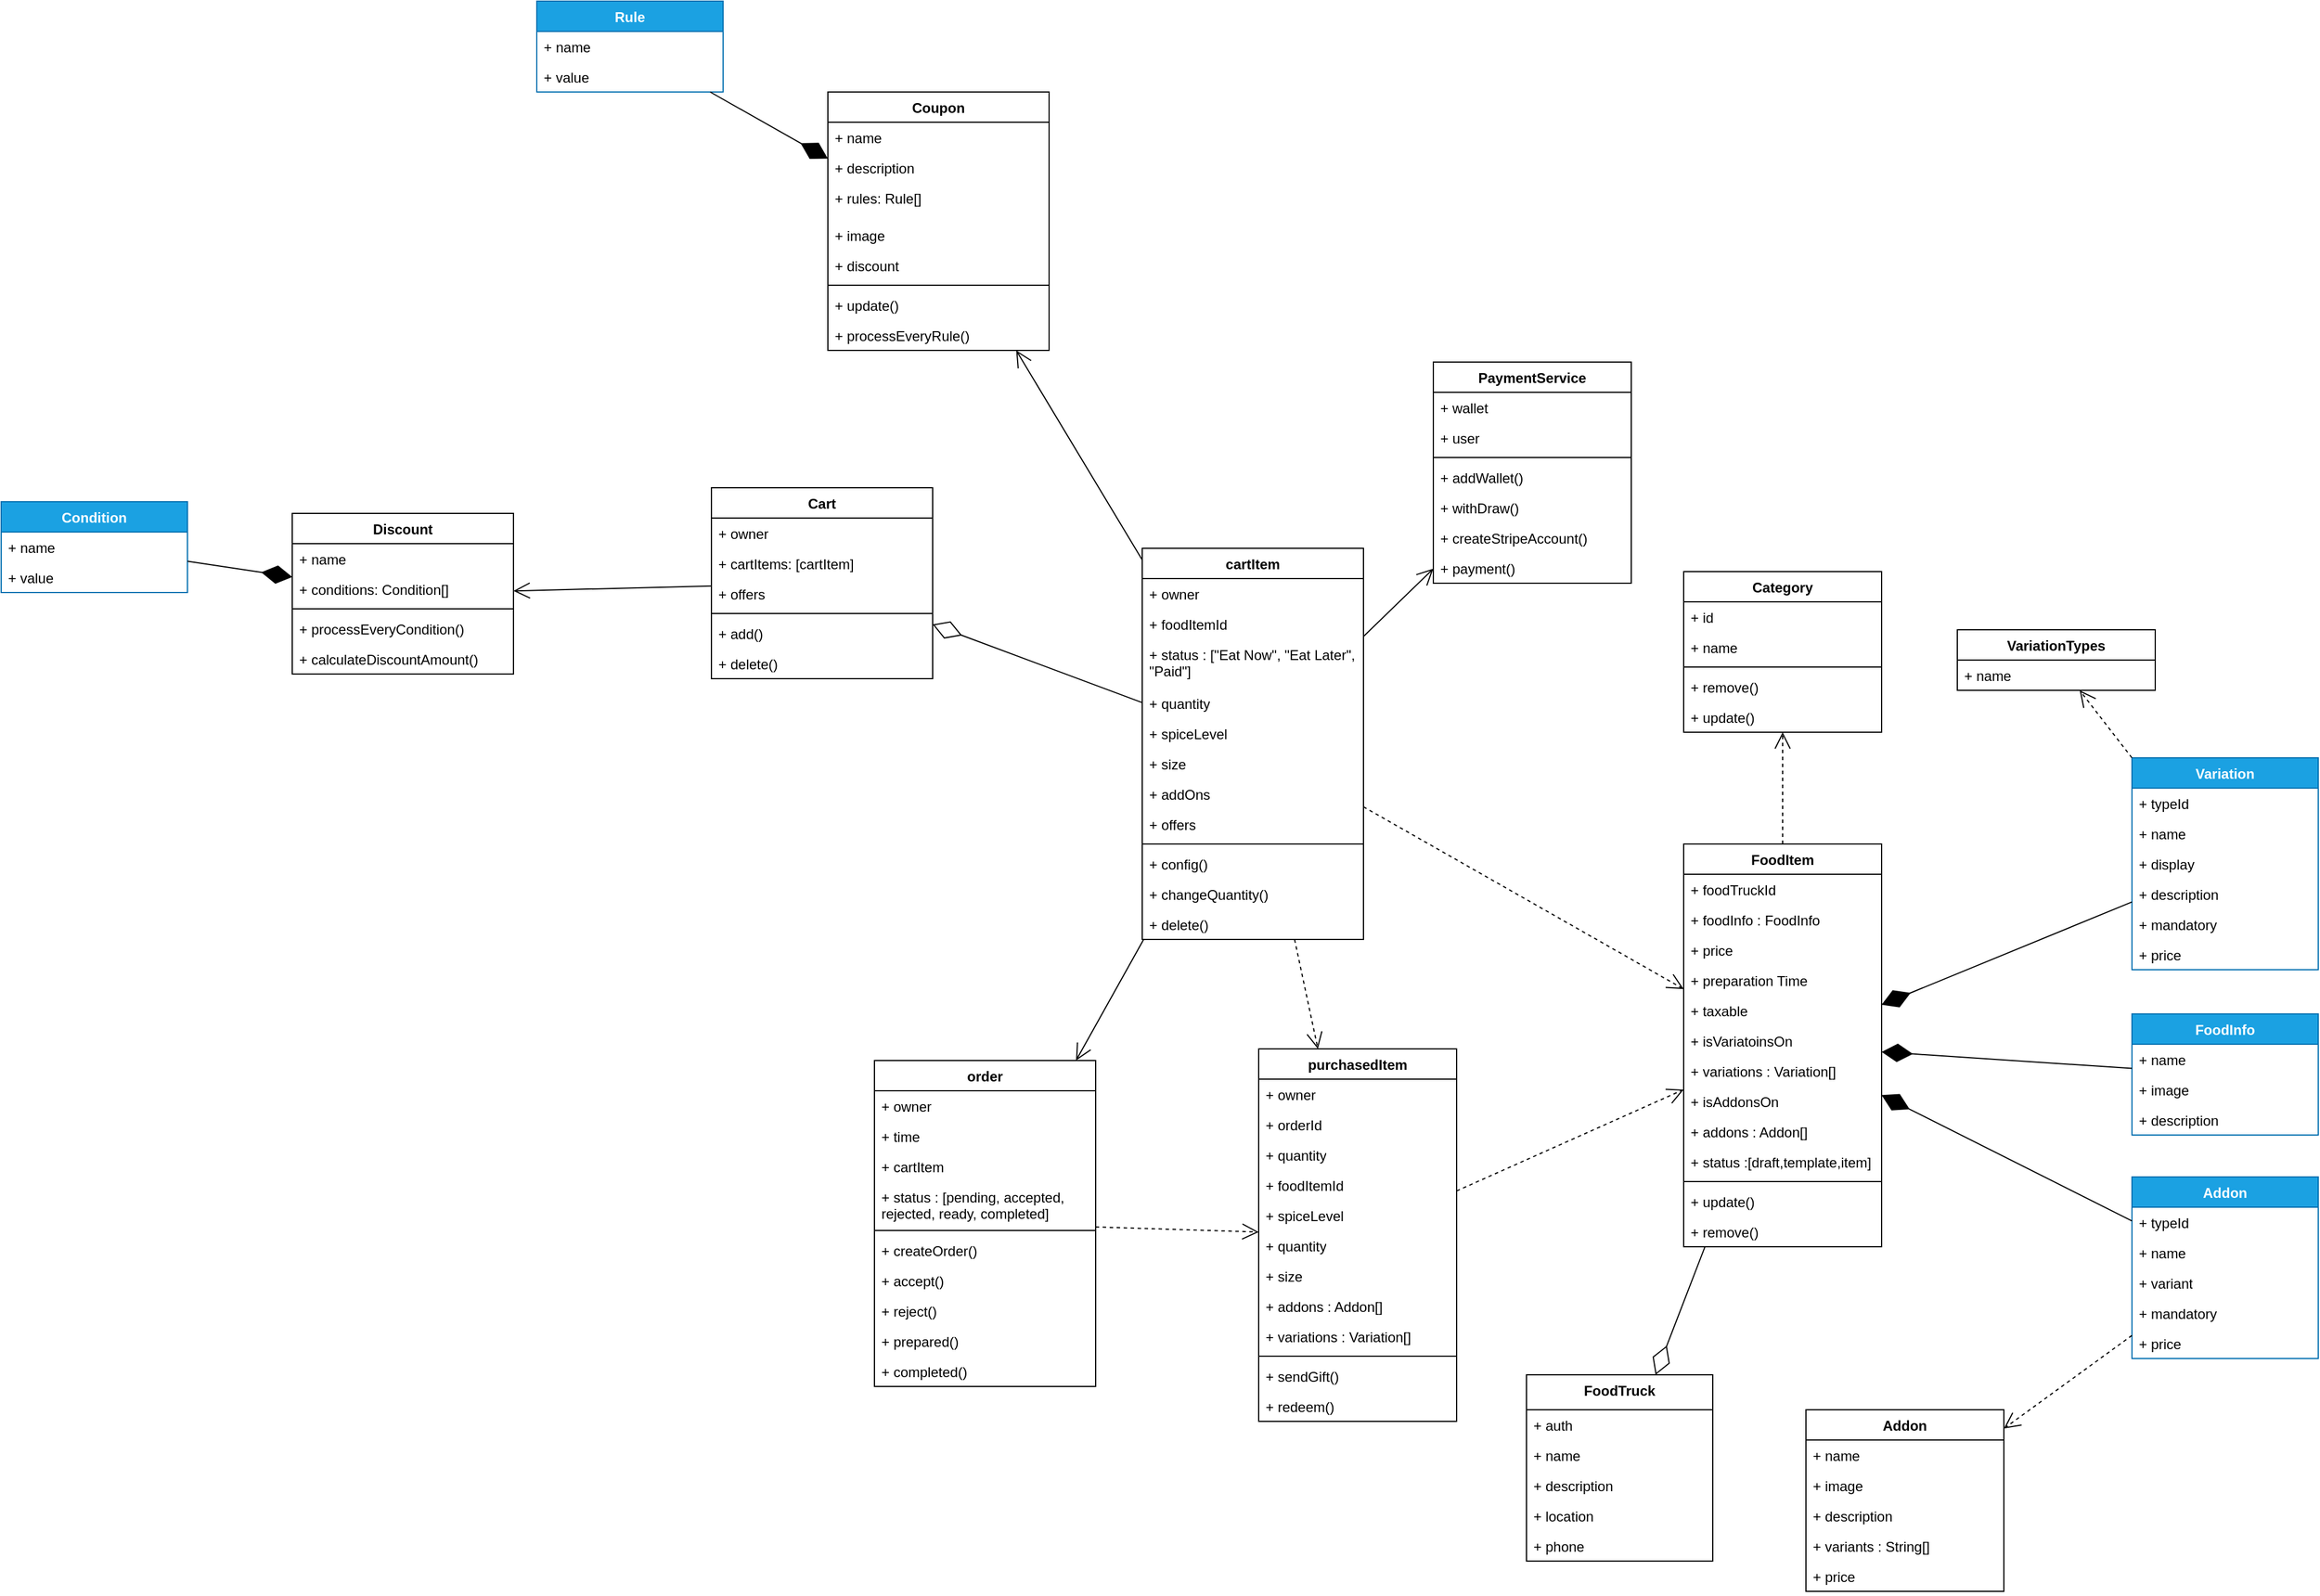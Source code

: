 <mxfile version="21.5.0" type="device">
  <diagram name="Page-1" id="WuwCzdV0_A1Ge5S-a5f4">
    <mxGraphModel dx="3209" dy="2041" grid="1" gridSize="10" guides="1" tooltips="1" connect="1" arrows="1" fold="1" page="1" pageScale="1" pageWidth="850" pageHeight="1100" math="0" shadow="0">
      <root>
        <mxCell id="0" />
        <mxCell id="1" parent="0" />
        <mxCell id="1cV_lyGsoiaFO7_TiUyf-1" value="FoodItem" style="swimlane;fontStyle=1;align=center;verticalAlign=top;childLayout=stackLayout;horizontal=1;startSize=26;horizontalStack=0;resizeParent=1;resizeParentMax=0;resizeLast=0;collapsible=1;marginBottom=0;whiteSpace=wrap;html=1;" parent="1" vertex="1">
          <mxGeometry x="-195" y="-116" width="170" height="346" as="geometry">
            <mxRectangle x="290" y="390" width="90" height="30" as="alternateBounds" />
          </mxGeometry>
        </mxCell>
        <mxCell id="1cV_lyGsoiaFO7_TiUyf-72" value="+ foodTruckId" style="text;strokeColor=none;fillColor=none;align=left;verticalAlign=top;spacingLeft=4;spacingRight=4;overflow=hidden;rotatable=0;points=[[0,0.5],[1,0.5]];portConstraint=eastwest;whiteSpace=wrap;html=1;" parent="1cV_lyGsoiaFO7_TiUyf-1" vertex="1">
          <mxGeometry y="26" width="170" height="26" as="geometry" />
        </mxCell>
        <mxCell id="1cV_lyGsoiaFO7_TiUyf-2" value="+ foodInfo : FoodInfo" style="text;strokeColor=none;fillColor=none;align=left;verticalAlign=top;spacingLeft=4;spacingRight=4;overflow=hidden;rotatable=0;points=[[0,0.5],[1,0.5]];portConstraint=eastwest;whiteSpace=wrap;html=1;" parent="1cV_lyGsoiaFO7_TiUyf-1" vertex="1">
          <mxGeometry y="52" width="170" height="26" as="geometry" />
        </mxCell>
        <mxCell id="1cV_lyGsoiaFO7_TiUyf-10" value="+ price" style="text;strokeColor=none;fillColor=none;align=left;verticalAlign=top;spacingLeft=4;spacingRight=4;overflow=hidden;rotatable=0;points=[[0,0.5],[1,0.5]];portConstraint=eastwest;whiteSpace=wrap;html=1;" parent="1cV_lyGsoiaFO7_TiUyf-1" vertex="1">
          <mxGeometry y="78" width="170" height="26" as="geometry" />
        </mxCell>
        <mxCell id="1cV_lyGsoiaFO7_TiUyf-11" value="+ preparation Time" style="text;strokeColor=none;fillColor=none;align=left;verticalAlign=top;spacingLeft=4;spacingRight=4;overflow=hidden;rotatable=0;points=[[0,0.5],[1,0.5]];portConstraint=eastwest;whiteSpace=wrap;html=1;" parent="1cV_lyGsoiaFO7_TiUyf-1" vertex="1">
          <mxGeometry y="104" width="170" height="26" as="geometry" />
        </mxCell>
        <mxCell id="1cV_lyGsoiaFO7_TiUyf-12" value="+ taxable" style="text;strokeColor=none;fillColor=none;align=left;verticalAlign=top;spacingLeft=4;spacingRight=4;overflow=hidden;rotatable=0;points=[[0,0.5],[1,0.5]];portConstraint=eastwest;whiteSpace=wrap;html=1;" parent="1cV_lyGsoiaFO7_TiUyf-1" vertex="1">
          <mxGeometry y="130" width="170" height="26" as="geometry" />
        </mxCell>
        <mxCell id="1cV_lyGsoiaFO7_TiUyf-41" value="+ isVariatoinsOn" style="text;strokeColor=none;fillColor=none;align=left;verticalAlign=top;spacingLeft=4;spacingRight=4;overflow=hidden;rotatable=0;points=[[0,0.5],[1,0.5]];portConstraint=eastwest;whiteSpace=wrap;html=1;" parent="1cV_lyGsoiaFO7_TiUyf-1" vertex="1">
          <mxGeometry y="156" width="170" height="26" as="geometry" />
        </mxCell>
        <mxCell id="1cV_lyGsoiaFO7_TiUyf-13" value="+ variations : Variation[]" style="text;strokeColor=none;fillColor=none;align=left;verticalAlign=top;spacingLeft=4;spacingRight=4;overflow=hidden;rotatable=0;points=[[0,0.5],[1,0.5]];portConstraint=eastwest;whiteSpace=wrap;html=1;" parent="1cV_lyGsoiaFO7_TiUyf-1" vertex="1">
          <mxGeometry y="182" width="170" height="26" as="geometry" />
        </mxCell>
        <mxCell id="1cV_lyGsoiaFO7_TiUyf-42" value="+ isAddonsOn" style="text;strokeColor=none;fillColor=none;align=left;verticalAlign=top;spacingLeft=4;spacingRight=4;overflow=hidden;rotatable=0;points=[[0,0.5],[1,0.5]];portConstraint=eastwest;whiteSpace=wrap;html=1;" parent="1cV_lyGsoiaFO7_TiUyf-1" vertex="1">
          <mxGeometry y="208" width="170" height="26" as="geometry" />
        </mxCell>
        <mxCell id="1cV_lyGsoiaFO7_TiUyf-14" value="+ addons : Addon[]" style="text;strokeColor=none;fillColor=none;align=left;verticalAlign=top;spacingLeft=4;spacingRight=4;overflow=hidden;rotatable=0;points=[[0,0.5],[1,0.5]];portConstraint=eastwest;whiteSpace=wrap;html=1;" parent="1cV_lyGsoiaFO7_TiUyf-1" vertex="1">
          <mxGeometry y="234" width="170" height="26" as="geometry" />
        </mxCell>
        <mxCell id="1cV_lyGsoiaFO7_TiUyf-35" value="+ status :[draft,template,item]" style="text;strokeColor=none;fillColor=none;align=left;verticalAlign=top;spacingLeft=4;spacingRight=4;overflow=hidden;rotatable=0;points=[[0,0.5],[1,0.5]];portConstraint=eastwest;whiteSpace=wrap;html=1;" parent="1cV_lyGsoiaFO7_TiUyf-1" vertex="1">
          <mxGeometry y="260" width="170" height="26" as="geometry" />
        </mxCell>
        <mxCell id="1cV_lyGsoiaFO7_TiUyf-3" value="" style="line;strokeWidth=1;fillColor=none;align=left;verticalAlign=middle;spacingTop=-1;spacingLeft=3;spacingRight=3;rotatable=0;labelPosition=right;points=[];portConstraint=eastwest;strokeColor=inherit;" parent="1cV_lyGsoiaFO7_TiUyf-1" vertex="1">
          <mxGeometry y="286" width="170" height="8" as="geometry" />
        </mxCell>
        <mxCell id="90ezgeb9ci-VBysLMpnE-20" value="+ update()" style="text;strokeColor=none;fillColor=none;align=left;verticalAlign=top;spacingLeft=4;spacingRight=4;overflow=hidden;rotatable=0;points=[[0,0.5],[1,0.5]];portConstraint=eastwest;whiteSpace=wrap;html=1;" parent="1cV_lyGsoiaFO7_TiUyf-1" vertex="1">
          <mxGeometry y="294" width="170" height="26" as="geometry" />
        </mxCell>
        <mxCell id="1cV_lyGsoiaFO7_TiUyf-4" value="+ remove()" style="text;strokeColor=none;fillColor=none;align=left;verticalAlign=top;spacingLeft=4;spacingRight=4;overflow=hidden;rotatable=0;points=[[0,0.5],[1,0.5]];portConstraint=eastwest;whiteSpace=wrap;html=1;" parent="1cV_lyGsoiaFO7_TiUyf-1" vertex="1">
          <mxGeometry y="320" width="170" height="26" as="geometry" />
        </mxCell>
        <mxCell id="1cV_lyGsoiaFO7_TiUyf-5" value="FoodTruck" style="swimlane;fontStyle=1;align=center;verticalAlign=top;childLayout=stackLayout;horizontal=1;startSize=30;horizontalStack=0;resizeParent=1;resizeParentMax=0;resizeLast=0;collapsible=1;marginBottom=0;whiteSpace=wrap;html=1;" parent="1" vertex="1">
          <mxGeometry x="-330" y="340" width="160" height="160" as="geometry" />
        </mxCell>
        <mxCell id="1cV_lyGsoiaFO7_TiUyf-75" value="+ auth" style="text;strokeColor=none;fillColor=none;align=left;verticalAlign=top;spacingLeft=4;spacingRight=4;overflow=hidden;rotatable=0;points=[[0,0.5],[1,0.5]];portConstraint=eastwest;whiteSpace=wrap;html=1;" parent="1cV_lyGsoiaFO7_TiUyf-5" vertex="1">
          <mxGeometry y="30" width="160" height="26" as="geometry" />
        </mxCell>
        <mxCell id="1cV_lyGsoiaFO7_TiUyf-6" value="+ name" style="text;strokeColor=none;fillColor=none;align=left;verticalAlign=top;spacingLeft=4;spacingRight=4;overflow=hidden;rotatable=0;points=[[0,0.5],[1,0.5]];portConstraint=eastwest;whiteSpace=wrap;html=1;" parent="1cV_lyGsoiaFO7_TiUyf-5" vertex="1">
          <mxGeometry y="56" width="160" height="26" as="geometry" />
        </mxCell>
        <mxCell id="1cV_lyGsoiaFO7_TiUyf-74" value="+ description" style="text;strokeColor=none;fillColor=none;align=left;verticalAlign=top;spacingLeft=4;spacingRight=4;overflow=hidden;rotatable=0;points=[[0,0.5],[1,0.5]];portConstraint=eastwest;whiteSpace=wrap;html=1;" parent="1cV_lyGsoiaFO7_TiUyf-5" vertex="1">
          <mxGeometry y="82" width="160" height="26" as="geometry" />
        </mxCell>
        <mxCell id="1cV_lyGsoiaFO7_TiUyf-76" value="+ location" style="text;strokeColor=none;fillColor=none;align=left;verticalAlign=top;spacingLeft=4;spacingRight=4;overflow=hidden;rotatable=0;points=[[0,0.5],[1,0.5]];portConstraint=eastwest;whiteSpace=wrap;html=1;" parent="1cV_lyGsoiaFO7_TiUyf-5" vertex="1">
          <mxGeometry y="108" width="160" height="26" as="geometry" />
        </mxCell>
        <mxCell id="1cV_lyGsoiaFO7_TiUyf-77" value="+ phone" style="text;strokeColor=none;fillColor=none;align=left;verticalAlign=top;spacingLeft=4;spacingRight=4;overflow=hidden;rotatable=0;points=[[0,0.5],[1,0.5]];portConstraint=eastwest;whiteSpace=wrap;html=1;" parent="1cV_lyGsoiaFO7_TiUyf-5" vertex="1">
          <mxGeometry y="134" width="160" height="26" as="geometry" />
        </mxCell>
        <mxCell id="1cV_lyGsoiaFO7_TiUyf-15" value="FoodInfo" style="swimlane;fontStyle=1;align=center;verticalAlign=top;childLayout=stackLayout;horizontal=1;startSize=26;horizontalStack=0;resizeParent=1;resizeParentMax=0;resizeLast=0;collapsible=1;marginBottom=0;whiteSpace=wrap;html=1;fillColor=#1ba1e2;strokeColor=#006EAF;fontColor=#ffffff;" parent="1" vertex="1">
          <mxGeometry x="190" y="30" width="160" height="104" as="geometry" />
        </mxCell>
        <mxCell id="1cV_lyGsoiaFO7_TiUyf-16" value="+ name" style="text;strokeColor=none;fillColor=none;align=left;verticalAlign=top;spacingLeft=4;spacingRight=4;overflow=hidden;rotatable=0;points=[[0,0.5],[1,0.5]];portConstraint=eastwest;whiteSpace=wrap;html=1;" parent="1cV_lyGsoiaFO7_TiUyf-15" vertex="1">
          <mxGeometry y="26" width="160" height="26" as="geometry" />
        </mxCell>
        <mxCell id="1cV_lyGsoiaFO7_TiUyf-19" value="+ image" style="text;strokeColor=none;fillColor=none;align=left;verticalAlign=top;spacingLeft=4;spacingRight=4;overflow=hidden;rotatable=0;points=[[0,0.5],[1,0.5]];portConstraint=eastwest;whiteSpace=wrap;html=1;" parent="1cV_lyGsoiaFO7_TiUyf-15" vertex="1">
          <mxGeometry y="52" width="160" height="26" as="geometry" />
        </mxCell>
        <mxCell id="1cV_lyGsoiaFO7_TiUyf-20" value="+ description" style="text;strokeColor=none;fillColor=none;align=left;verticalAlign=top;spacingLeft=4;spacingRight=4;overflow=hidden;rotatable=0;points=[[0,0.5],[1,0.5]];portConstraint=eastwest;whiteSpace=wrap;html=1;" parent="1cV_lyGsoiaFO7_TiUyf-15" vertex="1">
          <mxGeometry y="78" width="160" height="26" as="geometry" />
        </mxCell>
        <mxCell id="1cV_lyGsoiaFO7_TiUyf-23" value="Variation" style="swimlane;fontStyle=1;align=center;verticalAlign=top;childLayout=stackLayout;horizontal=1;startSize=26;horizontalStack=0;resizeParent=1;resizeParentMax=0;resizeLast=0;collapsible=1;marginBottom=0;whiteSpace=wrap;html=1;fillColor=#1ba1e2;strokeColor=#006EAF;fontColor=#ffffff;" parent="1" vertex="1">
          <mxGeometry x="190" y="-190" width="160" height="182" as="geometry" />
        </mxCell>
        <mxCell id="1cV_lyGsoiaFO7_TiUyf-24" value="+ typeId" style="text;strokeColor=none;fillColor=none;align=left;verticalAlign=top;spacingLeft=4;spacingRight=4;overflow=hidden;rotatable=0;points=[[0,0.5],[1,0.5]];portConstraint=eastwest;whiteSpace=wrap;html=1;" parent="1cV_lyGsoiaFO7_TiUyf-23" vertex="1">
          <mxGeometry y="26" width="160" height="26" as="geometry" />
        </mxCell>
        <mxCell id="1cV_lyGsoiaFO7_TiUyf-52" value="+ name" style="text;strokeColor=none;fillColor=none;align=left;verticalAlign=top;spacingLeft=4;spacingRight=4;overflow=hidden;rotatable=0;points=[[0,0.5],[1,0.5]];portConstraint=eastwest;whiteSpace=wrap;html=1;" parent="1cV_lyGsoiaFO7_TiUyf-23" vertex="1">
          <mxGeometry y="52" width="160" height="26" as="geometry" />
        </mxCell>
        <mxCell id="1cV_lyGsoiaFO7_TiUyf-25" value="+ display" style="text;strokeColor=none;fillColor=none;align=left;verticalAlign=top;spacingLeft=4;spacingRight=4;overflow=hidden;rotatable=0;points=[[0,0.5],[1,0.5]];portConstraint=eastwest;whiteSpace=wrap;html=1;" parent="1cV_lyGsoiaFO7_TiUyf-23" vertex="1">
          <mxGeometry y="78" width="160" height="26" as="geometry" />
        </mxCell>
        <mxCell id="1cV_lyGsoiaFO7_TiUyf-26" value="+ description" style="text;strokeColor=none;fillColor=none;align=left;verticalAlign=top;spacingLeft=4;spacingRight=4;overflow=hidden;rotatable=0;points=[[0,0.5],[1,0.5]];portConstraint=eastwest;whiteSpace=wrap;html=1;" parent="1cV_lyGsoiaFO7_TiUyf-23" vertex="1">
          <mxGeometry y="104" width="160" height="26" as="geometry" />
        </mxCell>
        <mxCell id="1cV_lyGsoiaFO7_TiUyf-27" value="+ mandatory" style="text;strokeColor=none;fillColor=none;align=left;verticalAlign=top;spacingLeft=4;spacingRight=4;overflow=hidden;rotatable=0;points=[[0,0.5],[1,0.5]];portConstraint=eastwest;whiteSpace=wrap;html=1;" parent="1cV_lyGsoiaFO7_TiUyf-23" vertex="1">
          <mxGeometry y="130" width="160" height="26" as="geometry" />
        </mxCell>
        <mxCell id="1cV_lyGsoiaFO7_TiUyf-28" value="+ price" style="text;strokeColor=none;fillColor=none;align=left;verticalAlign=top;spacingLeft=4;spacingRight=4;overflow=hidden;rotatable=0;points=[[0,0.5],[1,0.5]];portConstraint=eastwest;whiteSpace=wrap;html=1;" parent="1cV_lyGsoiaFO7_TiUyf-23" vertex="1">
          <mxGeometry y="156" width="160" height="26" as="geometry" />
        </mxCell>
        <mxCell id="1cV_lyGsoiaFO7_TiUyf-29" value="Addon" style="swimlane;fontStyle=1;align=center;verticalAlign=top;childLayout=stackLayout;horizontal=1;startSize=26;horizontalStack=0;resizeParent=1;resizeParentMax=0;resizeLast=0;collapsible=1;marginBottom=0;whiteSpace=wrap;html=1;" parent="1" vertex="1">
          <mxGeometry x="-90" y="370" width="170" height="156" as="geometry" />
        </mxCell>
        <mxCell id="1cV_lyGsoiaFO7_TiUyf-30" value="+ name" style="text;strokeColor=none;fillColor=none;align=left;verticalAlign=top;spacingLeft=4;spacingRight=4;overflow=hidden;rotatable=0;points=[[0,0.5],[1,0.5]];portConstraint=eastwest;whiteSpace=wrap;html=1;" parent="1cV_lyGsoiaFO7_TiUyf-29" vertex="1">
          <mxGeometry y="26" width="170" height="26" as="geometry" />
        </mxCell>
        <mxCell id="1cV_lyGsoiaFO7_TiUyf-44" value="+ image" style="text;strokeColor=none;fillColor=none;align=left;verticalAlign=top;spacingLeft=4;spacingRight=4;overflow=hidden;rotatable=0;points=[[0,0.5],[1,0.5]];portConstraint=eastwest;whiteSpace=wrap;html=1;" parent="1cV_lyGsoiaFO7_TiUyf-29" vertex="1">
          <mxGeometry y="52" width="170" height="26" as="geometry" />
        </mxCell>
        <mxCell id="1cV_lyGsoiaFO7_TiUyf-45" value="+ description" style="text;strokeColor=none;fillColor=none;align=left;verticalAlign=top;spacingLeft=4;spacingRight=4;overflow=hidden;rotatable=0;points=[[0,0.5],[1,0.5]];portConstraint=eastwest;whiteSpace=wrap;html=1;" parent="1cV_lyGsoiaFO7_TiUyf-29" vertex="1">
          <mxGeometry y="78" width="170" height="26" as="geometry" />
        </mxCell>
        <mxCell id="1cV_lyGsoiaFO7_TiUyf-31" value="+ variants : String[]" style="text;strokeColor=none;fillColor=none;align=left;verticalAlign=top;spacingLeft=4;spacingRight=4;overflow=hidden;rotatable=0;points=[[0,0.5],[1,0.5]];portConstraint=eastwest;whiteSpace=wrap;html=1;" parent="1cV_lyGsoiaFO7_TiUyf-29" vertex="1">
          <mxGeometry y="104" width="170" height="26" as="geometry" />
        </mxCell>
        <mxCell id="1cV_lyGsoiaFO7_TiUyf-32" value="+ price" style="text;strokeColor=none;fillColor=none;align=left;verticalAlign=top;spacingLeft=4;spacingRight=4;overflow=hidden;rotatable=0;points=[[0,0.5],[1,0.5]];portConstraint=eastwest;whiteSpace=wrap;html=1;" parent="1cV_lyGsoiaFO7_TiUyf-29" vertex="1">
          <mxGeometry y="130" width="170" height="26" as="geometry" />
        </mxCell>
        <mxCell id="1cV_lyGsoiaFO7_TiUyf-46" value="VariationTypes" style="swimlane;fontStyle=1;align=center;verticalAlign=top;childLayout=stackLayout;horizontal=1;startSize=26;horizontalStack=0;resizeParent=1;resizeParentMax=0;resizeLast=0;collapsible=1;marginBottom=0;whiteSpace=wrap;html=1;" parent="1" vertex="1">
          <mxGeometry x="40" y="-300" width="170" height="52" as="geometry" />
        </mxCell>
        <mxCell id="1cV_lyGsoiaFO7_TiUyf-47" value="+ name" style="text;strokeColor=none;fillColor=none;align=left;verticalAlign=top;spacingLeft=4;spacingRight=4;overflow=hidden;rotatable=0;points=[[0,0.5],[1,0.5]];portConstraint=eastwest;whiteSpace=wrap;html=1;" parent="1cV_lyGsoiaFO7_TiUyf-46" vertex="1">
          <mxGeometry y="26" width="170" height="26" as="geometry" />
        </mxCell>
        <mxCell id="1cV_lyGsoiaFO7_TiUyf-53" value="Addon" style="swimlane;fontStyle=1;align=center;verticalAlign=top;childLayout=stackLayout;horizontal=1;startSize=26;horizontalStack=0;resizeParent=1;resizeParentMax=0;resizeLast=0;collapsible=1;marginBottom=0;whiteSpace=wrap;html=1;fillColor=#1ba1e2;strokeColor=#006EAF;fontColor=#ffffff;" parent="1" vertex="1">
          <mxGeometry x="190" y="170" width="160" height="156" as="geometry" />
        </mxCell>
        <mxCell id="1cV_lyGsoiaFO7_TiUyf-54" value="+ typeId" style="text;strokeColor=none;fillColor=none;align=left;verticalAlign=top;spacingLeft=4;spacingRight=4;overflow=hidden;rotatable=0;points=[[0,0.5],[1,0.5]];portConstraint=eastwest;whiteSpace=wrap;html=1;" parent="1cV_lyGsoiaFO7_TiUyf-53" vertex="1">
          <mxGeometry y="26" width="160" height="26" as="geometry" />
        </mxCell>
        <mxCell id="1cV_lyGsoiaFO7_TiUyf-55" value="+ name" style="text;strokeColor=none;fillColor=none;align=left;verticalAlign=top;spacingLeft=4;spacingRight=4;overflow=hidden;rotatable=0;points=[[0,0.5],[1,0.5]];portConstraint=eastwest;whiteSpace=wrap;html=1;" parent="1cV_lyGsoiaFO7_TiUyf-53" vertex="1">
          <mxGeometry y="52" width="160" height="26" as="geometry" />
        </mxCell>
        <mxCell id="1cV_lyGsoiaFO7_TiUyf-56" value="+ variant" style="text;strokeColor=none;fillColor=none;align=left;verticalAlign=top;spacingLeft=4;spacingRight=4;overflow=hidden;rotatable=0;points=[[0,0.5],[1,0.5]];portConstraint=eastwest;whiteSpace=wrap;html=1;" parent="1cV_lyGsoiaFO7_TiUyf-53" vertex="1">
          <mxGeometry y="78" width="160" height="26" as="geometry" />
        </mxCell>
        <mxCell id="1cV_lyGsoiaFO7_TiUyf-58" value="+ mandatory" style="text;strokeColor=none;fillColor=none;align=left;verticalAlign=top;spacingLeft=4;spacingRight=4;overflow=hidden;rotatable=0;points=[[0,0.5],[1,0.5]];portConstraint=eastwest;whiteSpace=wrap;html=1;" parent="1cV_lyGsoiaFO7_TiUyf-53" vertex="1">
          <mxGeometry y="104" width="160" height="26" as="geometry" />
        </mxCell>
        <mxCell id="1cV_lyGsoiaFO7_TiUyf-59" value="+ price" style="text;strokeColor=none;fillColor=none;align=left;verticalAlign=top;spacingLeft=4;spacingRight=4;overflow=hidden;rotatable=0;points=[[0,0.5],[1,0.5]];portConstraint=eastwest;whiteSpace=wrap;html=1;" parent="1cV_lyGsoiaFO7_TiUyf-53" vertex="1">
          <mxGeometry y="130" width="160" height="26" as="geometry" />
        </mxCell>
        <mxCell id="1cV_lyGsoiaFO7_TiUyf-60" value="" style="endArrow=diamondThin;endFill=1;endSize=24;html=1;rounded=0;" parent="1" source="1cV_lyGsoiaFO7_TiUyf-23" target="1cV_lyGsoiaFO7_TiUyf-1" edge="1">
          <mxGeometry width="160" relative="1" as="geometry">
            <mxPoint x="-40" y="150" as="sourcePoint" />
            <mxPoint x="120" y="150" as="targetPoint" />
          </mxGeometry>
        </mxCell>
        <mxCell id="1cV_lyGsoiaFO7_TiUyf-68" value="" style="endArrow=diamondThin;endFill=1;endSize=24;html=1;rounded=0;" parent="1" source="1cV_lyGsoiaFO7_TiUyf-15" target="1cV_lyGsoiaFO7_TiUyf-1" edge="1">
          <mxGeometry width="160" relative="1" as="geometry">
            <mxPoint x="200" y="77" as="sourcePoint" />
            <mxPoint x="90" y="77" as="targetPoint" />
          </mxGeometry>
        </mxCell>
        <mxCell id="1cV_lyGsoiaFO7_TiUyf-69" value="" style="endArrow=diamondThin;endFill=1;endSize=24;html=1;rounded=0;" parent="1" source="1cV_lyGsoiaFO7_TiUyf-53" target="1cV_lyGsoiaFO7_TiUyf-1" edge="1">
          <mxGeometry width="160" relative="1" as="geometry">
            <mxPoint x="200" y="-47" as="sourcePoint" />
            <mxPoint x="90" y="23" as="targetPoint" />
          </mxGeometry>
        </mxCell>
        <mxCell id="1cV_lyGsoiaFO7_TiUyf-70" value="" style="endArrow=open;endSize=12;dashed=1;html=1;rounded=0;" parent="1" source="1cV_lyGsoiaFO7_TiUyf-1" target="90ezgeb9ci-VBysLMpnE-12" edge="1">
          <mxGeometry width="160" relative="1" as="geometry">
            <mxPoint x="-40" y="150" as="sourcePoint" />
            <mxPoint x="-72.519" y="-282" as="targetPoint" />
          </mxGeometry>
        </mxCell>
        <mxCell id="1cV_lyGsoiaFO7_TiUyf-71" value="" style="endArrow=open;endSize=12;dashed=1;html=1;rounded=0;" parent="1" source="1cV_lyGsoiaFO7_TiUyf-53" target="1cV_lyGsoiaFO7_TiUyf-29" edge="1">
          <mxGeometry x="0.286" y="25" width="160" relative="1" as="geometry">
            <mxPoint x="5" y="-70" as="sourcePoint" />
            <mxPoint x="5" y="-118" as="targetPoint" />
            <mxPoint as="offset" />
          </mxGeometry>
        </mxCell>
        <mxCell id="1cV_lyGsoiaFO7_TiUyf-73" value="" style="endArrow=diamondThin;endFill=0;endSize=24;html=1;rounded=0;" parent="1" source="1cV_lyGsoiaFO7_TiUyf-1" target="1cV_lyGsoiaFO7_TiUyf-5" edge="1">
          <mxGeometry width="160" relative="1" as="geometry">
            <mxPoint x="-30" y="110" as="sourcePoint" />
            <mxPoint x="130" y="110" as="targetPoint" />
          </mxGeometry>
        </mxCell>
        <mxCell id="1cV_lyGsoiaFO7_TiUyf-85" value="purchasedItem" style="swimlane;fontStyle=1;align=center;verticalAlign=top;childLayout=stackLayout;horizontal=1;startSize=26;horizontalStack=0;resizeParent=1;resizeParentMax=0;resizeLast=0;collapsible=1;marginBottom=0;whiteSpace=wrap;html=1;" parent="1" vertex="1">
          <mxGeometry x="-560" y="60" width="170" height="320" as="geometry" />
        </mxCell>
        <mxCell id="1cV_lyGsoiaFO7_TiUyf-98" value="+ owner" style="text;strokeColor=none;fillColor=none;align=left;verticalAlign=top;spacingLeft=4;spacingRight=4;overflow=hidden;rotatable=0;points=[[0,0.5],[1,0.5]];portConstraint=eastwest;whiteSpace=wrap;html=1;" parent="1cV_lyGsoiaFO7_TiUyf-85" vertex="1">
          <mxGeometry y="26" width="170" height="26" as="geometry" />
        </mxCell>
        <mxCell id="1cV_lyGsoiaFO7_TiUyf-109" value="+ orderId" style="text;strokeColor=none;fillColor=none;align=left;verticalAlign=top;spacingLeft=4;spacingRight=4;overflow=hidden;rotatable=0;points=[[0,0.5],[1,0.5]];portConstraint=eastwest;whiteSpace=wrap;html=1;" parent="1cV_lyGsoiaFO7_TiUyf-85" vertex="1">
          <mxGeometry y="52" width="170" height="26" as="geometry" />
        </mxCell>
        <mxCell id="90ezgeb9ci-VBysLMpnE-58" value="+ quantity" style="text;strokeColor=none;fillColor=none;align=left;verticalAlign=top;spacingLeft=4;spacingRight=4;overflow=hidden;rotatable=0;points=[[0,0.5],[1,0.5]];portConstraint=eastwest;whiteSpace=wrap;html=1;" parent="1cV_lyGsoiaFO7_TiUyf-85" vertex="1">
          <mxGeometry y="78" width="170" height="26" as="geometry" />
        </mxCell>
        <mxCell id="1cV_lyGsoiaFO7_TiUyf-86" value="+ foodItemId" style="text;strokeColor=none;fillColor=none;align=left;verticalAlign=top;spacingLeft=4;spacingRight=4;overflow=hidden;rotatable=0;points=[[0,0.5],[1,0.5]];portConstraint=eastwest;whiteSpace=wrap;html=1;" parent="1cV_lyGsoiaFO7_TiUyf-85" vertex="1">
          <mxGeometry y="104" width="170" height="26" as="geometry" />
        </mxCell>
        <mxCell id="90ezgeb9ci-VBysLMpnE-59" value="+ spiceLevel" style="text;strokeColor=none;fillColor=none;align=left;verticalAlign=top;spacingLeft=4;spacingRight=4;overflow=hidden;rotatable=0;points=[[0,0.5],[1,0.5]];portConstraint=eastwest;whiteSpace=wrap;html=1;" parent="1cV_lyGsoiaFO7_TiUyf-85" vertex="1">
          <mxGeometry y="130" width="170" height="26" as="geometry" />
        </mxCell>
        <mxCell id="1cV_lyGsoiaFO7_TiUyf-119" value="+ quantity" style="text;strokeColor=none;fillColor=none;align=left;verticalAlign=top;spacingLeft=4;spacingRight=4;overflow=hidden;rotatable=0;points=[[0,0.5],[1,0.5]];portConstraint=eastwest;whiteSpace=wrap;html=1;" parent="1cV_lyGsoiaFO7_TiUyf-85" vertex="1">
          <mxGeometry y="156" width="170" height="26" as="geometry" />
        </mxCell>
        <mxCell id="90ezgeb9ci-VBysLMpnE-60" value="+ size" style="text;strokeColor=none;fillColor=none;align=left;verticalAlign=top;spacingLeft=4;spacingRight=4;overflow=hidden;rotatable=0;points=[[0,0.5],[1,0.5]];portConstraint=eastwest;whiteSpace=wrap;html=1;" parent="1cV_lyGsoiaFO7_TiUyf-85" vertex="1">
          <mxGeometry y="182" width="170" height="26" as="geometry" />
        </mxCell>
        <mxCell id="1cV_lyGsoiaFO7_TiUyf-94" value="+ addons : Addon[]" style="text;strokeColor=none;fillColor=none;align=left;verticalAlign=top;spacingLeft=4;spacingRight=4;overflow=hidden;rotatable=0;points=[[0,0.5],[1,0.5]];portConstraint=eastwest;whiteSpace=wrap;html=1;" parent="1cV_lyGsoiaFO7_TiUyf-85" vertex="1">
          <mxGeometry y="208" width="170" height="26" as="geometry" />
        </mxCell>
        <mxCell id="1cV_lyGsoiaFO7_TiUyf-92" value="+ variations : Variation[]" style="text;strokeColor=none;fillColor=none;align=left;verticalAlign=top;spacingLeft=4;spacingRight=4;overflow=hidden;rotatable=0;points=[[0,0.5],[1,0.5]];portConstraint=eastwest;whiteSpace=wrap;html=1;" parent="1cV_lyGsoiaFO7_TiUyf-85" vertex="1">
          <mxGeometry y="234" width="170" height="26" as="geometry" />
        </mxCell>
        <mxCell id="1cV_lyGsoiaFO7_TiUyf-96" value="" style="line;strokeWidth=1;fillColor=none;align=left;verticalAlign=middle;spacingTop=-1;spacingLeft=3;spacingRight=3;rotatable=0;labelPosition=right;points=[];portConstraint=eastwest;strokeColor=inherit;" parent="1cV_lyGsoiaFO7_TiUyf-85" vertex="1">
          <mxGeometry y="260" width="170" height="8" as="geometry" />
        </mxCell>
        <mxCell id="90ezgeb9ci-VBysLMpnE-51" value="+ sendGift()" style="text;strokeColor=none;fillColor=none;align=left;verticalAlign=top;spacingLeft=4;spacingRight=4;overflow=hidden;rotatable=0;points=[[0,0.5],[1,0.5]];portConstraint=eastwest;whiteSpace=wrap;html=1;" parent="1cV_lyGsoiaFO7_TiUyf-85" vertex="1">
          <mxGeometry y="268" width="170" height="26" as="geometry" />
        </mxCell>
        <mxCell id="90ezgeb9ci-VBysLMpnE-57" value="+ redeem()" style="text;strokeColor=none;fillColor=none;align=left;verticalAlign=top;spacingLeft=4;spacingRight=4;overflow=hidden;rotatable=0;points=[[0,0.5],[1,0.5]];portConstraint=eastwest;whiteSpace=wrap;html=1;" parent="1cV_lyGsoiaFO7_TiUyf-85" vertex="1">
          <mxGeometry y="294" width="170" height="26" as="geometry" />
        </mxCell>
        <mxCell id="1cV_lyGsoiaFO7_TiUyf-100" value="cartItem" style="swimlane;fontStyle=1;align=center;verticalAlign=top;childLayout=stackLayout;horizontal=1;startSize=26;horizontalStack=0;resizeParent=1;resizeParentMax=0;resizeLast=0;collapsible=1;marginBottom=0;whiteSpace=wrap;html=1;" parent="1" vertex="1">
          <mxGeometry x="-660" y="-370" width="190" height="336" as="geometry" />
        </mxCell>
        <mxCell id="1cV_lyGsoiaFO7_TiUyf-110" value="+ owner" style="text;strokeColor=none;fillColor=none;align=left;verticalAlign=top;spacingLeft=4;spacingRight=4;overflow=hidden;rotatable=0;points=[[0,0.5],[1,0.5]];portConstraint=eastwest;whiteSpace=wrap;html=1;" parent="1cV_lyGsoiaFO7_TiUyf-100" vertex="1">
          <mxGeometry y="26" width="190" height="26" as="geometry" />
        </mxCell>
        <mxCell id="1cV_lyGsoiaFO7_TiUyf-111" value="+ foodItemId" style="text;strokeColor=none;fillColor=none;align=left;verticalAlign=top;spacingLeft=4;spacingRight=4;overflow=hidden;rotatable=0;points=[[0,0.5],[1,0.5]];portConstraint=eastwest;whiteSpace=wrap;html=1;" parent="1cV_lyGsoiaFO7_TiUyf-100" vertex="1">
          <mxGeometry y="52" width="190" height="26" as="geometry" />
        </mxCell>
        <mxCell id="1cV_lyGsoiaFO7_TiUyf-105" value="+ status : [&quot;Eat Now&quot;, &quot;Eat Later&quot;, &quot;Paid&quot;]" style="text;strokeColor=none;fillColor=none;align=left;verticalAlign=top;spacingLeft=4;spacingRight=4;overflow=hidden;rotatable=0;points=[[0,0.5],[1,0.5]];portConstraint=eastwest;whiteSpace=wrap;html=1;" parent="1cV_lyGsoiaFO7_TiUyf-100" vertex="1">
          <mxGeometry y="78" width="190" height="42" as="geometry" />
        </mxCell>
        <mxCell id="90ezgeb9ci-VBysLMpnE-45" value="+ quantity" style="text;strokeColor=none;fillColor=none;align=left;verticalAlign=top;spacingLeft=4;spacingRight=4;overflow=hidden;rotatable=0;points=[[0,0.5],[1,0.5]];portConstraint=eastwest;whiteSpace=wrap;html=1;" parent="1cV_lyGsoiaFO7_TiUyf-100" vertex="1">
          <mxGeometry y="120" width="190" height="26" as="geometry" />
        </mxCell>
        <mxCell id="90ezgeb9ci-VBysLMpnE-46" value="+ spiceLevel" style="text;strokeColor=none;fillColor=none;align=left;verticalAlign=top;spacingLeft=4;spacingRight=4;overflow=hidden;rotatable=0;points=[[0,0.5],[1,0.5]];portConstraint=eastwest;whiteSpace=wrap;html=1;" parent="1cV_lyGsoiaFO7_TiUyf-100" vertex="1">
          <mxGeometry y="146" width="190" height="26" as="geometry" />
        </mxCell>
        <mxCell id="90ezgeb9ci-VBysLMpnE-47" value="+ size" style="text;strokeColor=none;fillColor=none;align=left;verticalAlign=top;spacingLeft=4;spacingRight=4;overflow=hidden;rotatable=0;points=[[0,0.5],[1,0.5]];portConstraint=eastwest;whiteSpace=wrap;html=1;" parent="1cV_lyGsoiaFO7_TiUyf-100" vertex="1">
          <mxGeometry y="172" width="190" height="26" as="geometry" />
        </mxCell>
        <mxCell id="90ezgeb9ci-VBysLMpnE-49" value="+ addOns" style="text;strokeColor=none;fillColor=none;align=left;verticalAlign=top;spacingLeft=4;spacingRight=4;overflow=hidden;rotatable=0;points=[[0,0.5],[1,0.5]];portConstraint=eastwest;whiteSpace=wrap;html=1;" parent="1cV_lyGsoiaFO7_TiUyf-100" vertex="1">
          <mxGeometry y="198" width="190" height="26" as="geometry" />
        </mxCell>
        <mxCell id="90ezgeb9ci-VBysLMpnE-48" value="+ offers" style="text;strokeColor=none;fillColor=none;align=left;verticalAlign=top;spacingLeft=4;spacingRight=4;overflow=hidden;rotatable=0;points=[[0,0.5],[1,0.5]];portConstraint=eastwest;whiteSpace=wrap;html=1;" parent="1cV_lyGsoiaFO7_TiUyf-100" vertex="1">
          <mxGeometry y="224" width="190" height="26" as="geometry" />
        </mxCell>
        <mxCell id="1cV_lyGsoiaFO7_TiUyf-106" value="" style="line;strokeWidth=1;fillColor=none;align=left;verticalAlign=middle;spacingTop=-1;spacingLeft=3;spacingRight=3;rotatable=0;labelPosition=right;points=[];portConstraint=eastwest;strokeColor=inherit;" parent="1cV_lyGsoiaFO7_TiUyf-100" vertex="1">
          <mxGeometry y="250" width="190" height="8" as="geometry" />
        </mxCell>
        <mxCell id="kKQyqbDqY6j7t5272m3N-3" value="+ config()" style="text;strokeColor=none;fillColor=none;align=left;verticalAlign=top;spacingLeft=4;spacingRight=4;overflow=hidden;rotatable=0;points=[[0,0.5],[1,0.5]];portConstraint=eastwest;whiteSpace=wrap;html=1;" vertex="1" parent="1cV_lyGsoiaFO7_TiUyf-100">
          <mxGeometry y="258" width="190" height="26" as="geometry" />
        </mxCell>
        <mxCell id="90ezgeb9ci-VBysLMpnE-50" value="+ changeQuantity()" style="text;strokeColor=none;fillColor=none;align=left;verticalAlign=top;spacingLeft=4;spacingRight=4;overflow=hidden;rotatable=0;points=[[0,0.5],[1,0.5]];portConstraint=eastwest;whiteSpace=wrap;html=1;" parent="1cV_lyGsoiaFO7_TiUyf-100" vertex="1">
          <mxGeometry y="284" width="190" height="26" as="geometry" />
        </mxCell>
        <mxCell id="90ezgeb9ci-VBysLMpnE-29" value="+ delete()" style="text;strokeColor=none;fillColor=none;align=left;verticalAlign=top;spacingLeft=4;spacingRight=4;overflow=hidden;rotatable=0;points=[[0,0.5],[1,0.5]];portConstraint=eastwest;whiteSpace=wrap;html=1;" parent="1cV_lyGsoiaFO7_TiUyf-100" vertex="1">
          <mxGeometry y="310" width="190" height="26" as="geometry" />
        </mxCell>
        <mxCell id="1cV_lyGsoiaFO7_TiUyf-112" value="" style="endArrow=open;endSize=12;dashed=1;html=1;rounded=0;" parent="1" source="1cV_lyGsoiaFO7_TiUyf-85" target="1cV_lyGsoiaFO7_TiUyf-1" edge="1">
          <mxGeometry width="160" relative="1" as="geometry">
            <mxPoint x="200" y="-105" as="sourcePoint" />
            <mxPoint x="90" y="-127" as="targetPoint" />
          </mxGeometry>
        </mxCell>
        <mxCell id="1cV_lyGsoiaFO7_TiUyf-121" value="order" style="swimlane;fontStyle=1;align=center;verticalAlign=top;childLayout=stackLayout;horizontal=1;startSize=26;horizontalStack=0;resizeParent=1;resizeParentMax=0;resizeLast=0;collapsible=1;marginBottom=0;whiteSpace=wrap;html=1;" parent="1" vertex="1">
          <mxGeometry x="-890" y="70" width="190" height="280" as="geometry" />
        </mxCell>
        <mxCell id="1cV_lyGsoiaFO7_TiUyf-122" value="+ owner" style="text;strokeColor=none;fillColor=none;align=left;verticalAlign=top;spacingLeft=4;spacingRight=4;overflow=hidden;rotatable=0;points=[[0,0.5],[1,0.5]];portConstraint=eastwest;whiteSpace=wrap;html=1;" parent="1cV_lyGsoiaFO7_TiUyf-121" vertex="1">
          <mxGeometry y="26" width="190" height="26" as="geometry" />
        </mxCell>
        <mxCell id="90ezgeb9ci-VBysLMpnE-1" value="+ time&lt;br&gt;" style="text;strokeColor=none;fillColor=none;align=left;verticalAlign=top;spacingLeft=4;spacingRight=4;overflow=hidden;rotatable=0;points=[[0,0.5],[1,0.5]];portConstraint=eastwest;whiteSpace=wrap;html=1;" parent="1cV_lyGsoiaFO7_TiUyf-121" vertex="1">
          <mxGeometry y="52" width="190" height="26" as="geometry" />
        </mxCell>
        <mxCell id="kKQyqbDqY6j7t5272m3N-1" value="+ cartItem" style="text;strokeColor=none;fillColor=none;align=left;verticalAlign=top;spacingLeft=4;spacingRight=4;overflow=hidden;rotatable=0;points=[[0,0.5],[1,0.5]];portConstraint=eastwest;whiteSpace=wrap;html=1;" vertex="1" parent="1cV_lyGsoiaFO7_TiUyf-121">
          <mxGeometry y="78" width="190" height="26" as="geometry" />
        </mxCell>
        <mxCell id="1cV_lyGsoiaFO7_TiUyf-124" value="+ status : [pending, accepted, rejected, ready, completed]" style="text;strokeColor=none;fillColor=none;align=left;verticalAlign=top;spacingLeft=4;spacingRight=4;overflow=hidden;rotatable=0;points=[[0,0.5],[1,0.5]];portConstraint=eastwest;whiteSpace=wrap;html=1;" parent="1cV_lyGsoiaFO7_TiUyf-121" vertex="1">
          <mxGeometry y="104" width="190" height="38" as="geometry" />
        </mxCell>
        <mxCell id="1cV_lyGsoiaFO7_TiUyf-125" value="" style="line;strokeWidth=1;fillColor=none;align=left;verticalAlign=middle;spacingTop=-1;spacingLeft=3;spacingRight=3;rotatable=0;labelPosition=right;points=[];portConstraint=eastwest;strokeColor=inherit;" parent="1cV_lyGsoiaFO7_TiUyf-121" vertex="1">
          <mxGeometry y="142" width="190" height="8" as="geometry" />
        </mxCell>
        <mxCell id="1cV_lyGsoiaFO7_TiUyf-126" value="+ createOrder()" style="text;strokeColor=none;fillColor=none;align=left;verticalAlign=top;spacingLeft=4;spacingRight=4;overflow=hidden;rotatable=0;points=[[0,0.5],[1,0.5]];portConstraint=eastwest;whiteSpace=wrap;html=1;" parent="1cV_lyGsoiaFO7_TiUyf-121" vertex="1">
          <mxGeometry y="150" width="190" height="26" as="geometry" />
        </mxCell>
        <mxCell id="90ezgeb9ci-VBysLMpnE-28" value="+ accept()" style="text;strokeColor=none;fillColor=none;align=left;verticalAlign=top;spacingLeft=4;spacingRight=4;overflow=hidden;rotatable=0;points=[[0,0.5],[1,0.5]];portConstraint=eastwest;whiteSpace=wrap;html=1;" parent="1cV_lyGsoiaFO7_TiUyf-121" vertex="1">
          <mxGeometry y="176" width="190" height="26" as="geometry" />
        </mxCell>
        <mxCell id="90ezgeb9ci-VBysLMpnE-22" value="+ reject()" style="text;strokeColor=none;fillColor=none;align=left;verticalAlign=top;spacingLeft=4;spacingRight=4;overflow=hidden;rotatable=0;points=[[0,0.5],[1,0.5]];portConstraint=eastwest;whiteSpace=wrap;html=1;" parent="1cV_lyGsoiaFO7_TiUyf-121" vertex="1">
          <mxGeometry y="202" width="190" height="26" as="geometry" />
        </mxCell>
        <mxCell id="90ezgeb9ci-VBysLMpnE-23" value="+ prepared()" style="text;strokeColor=none;fillColor=none;align=left;verticalAlign=top;spacingLeft=4;spacingRight=4;overflow=hidden;rotatable=0;points=[[0,0.5],[1,0.5]];portConstraint=eastwest;whiteSpace=wrap;html=1;" parent="1cV_lyGsoiaFO7_TiUyf-121" vertex="1">
          <mxGeometry y="228" width="190" height="26" as="geometry" />
        </mxCell>
        <mxCell id="90ezgeb9ci-VBysLMpnE-24" value="+ completed()" style="text;strokeColor=none;fillColor=none;align=left;verticalAlign=top;spacingLeft=4;spacingRight=4;overflow=hidden;rotatable=0;points=[[0,0.5],[1,0.5]];portConstraint=eastwest;whiteSpace=wrap;html=1;" parent="1cV_lyGsoiaFO7_TiUyf-121" vertex="1">
          <mxGeometry y="254" width="190" height="26" as="geometry" />
        </mxCell>
        <mxCell id="90ezgeb9ci-VBysLMpnE-9" value="" style="endArrow=open;endSize=12;dashed=1;html=1;rounded=0;" parent="1" source="1cV_lyGsoiaFO7_TiUyf-23" target="1cV_lyGsoiaFO7_TiUyf-46" edge="1">
          <mxGeometry width="160" relative="1" as="geometry">
            <mxPoint x="3" y="-80" as="sourcePoint" />
            <mxPoint x="1" y="-214" as="targetPoint" />
            <Array as="points">
              <mxPoint x="190" y="-190" />
            </Array>
          </mxGeometry>
        </mxCell>
        <mxCell id="90ezgeb9ci-VBysLMpnE-12" value="Category" style="swimlane;fontStyle=1;align=center;verticalAlign=top;childLayout=stackLayout;horizontal=1;startSize=26;horizontalStack=0;resizeParent=1;resizeParentMax=0;resizeLast=0;collapsible=1;marginBottom=0;whiteSpace=wrap;html=1;" parent="1" vertex="1">
          <mxGeometry x="-195" y="-350" width="170" height="138" as="geometry" />
        </mxCell>
        <mxCell id="90ezgeb9ci-VBysLMpnE-16" value="+ id" style="text;strokeColor=none;fillColor=none;align=left;verticalAlign=top;spacingLeft=4;spacingRight=4;overflow=hidden;rotatable=0;points=[[0,0.5],[1,0.5]];portConstraint=eastwest;whiteSpace=wrap;html=1;" parent="90ezgeb9ci-VBysLMpnE-12" vertex="1">
          <mxGeometry y="26" width="170" height="26" as="geometry" />
        </mxCell>
        <mxCell id="90ezgeb9ci-VBysLMpnE-13" value="+ name" style="text;strokeColor=none;fillColor=none;align=left;verticalAlign=top;spacingLeft=4;spacingRight=4;overflow=hidden;rotatable=0;points=[[0,0.5],[1,0.5]];portConstraint=eastwest;whiteSpace=wrap;html=1;" parent="90ezgeb9ci-VBysLMpnE-12" vertex="1">
          <mxGeometry y="52" width="170" height="26" as="geometry" />
        </mxCell>
        <mxCell id="90ezgeb9ci-VBysLMpnE-14" value="" style="line;strokeWidth=1;fillColor=none;align=left;verticalAlign=middle;spacingTop=-1;spacingLeft=3;spacingRight=3;rotatable=0;labelPosition=right;points=[];portConstraint=eastwest;strokeColor=inherit;" parent="90ezgeb9ci-VBysLMpnE-12" vertex="1">
          <mxGeometry y="78" width="170" height="8" as="geometry" />
        </mxCell>
        <mxCell id="90ezgeb9ci-VBysLMpnE-17" value="+ remove()" style="text;strokeColor=none;fillColor=none;align=left;verticalAlign=top;spacingLeft=4;spacingRight=4;overflow=hidden;rotatable=0;points=[[0,0.5],[1,0.5]];portConstraint=eastwest;whiteSpace=wrap;html=1;" parent="90ezgeb9ci-VBysLMpnE-12" vertex="1">
          <mxGeometry y="86" width="170" height="26" as="geometry" />
        </mxCell>
        <mxCell id="90ezgeb9ci-VBysLMpnE-18" value="+ update()" style="text;strokeColor=none;fillColor=none;align=left;verticalAlign=top;spacingLeft=4;spacingRight=4;overflow=hidden;rotatable=0;points=[[0,0.5],[1,0.5]];portConstraint=eastwest;whiteSpace=wrap;html=1;" parent="90ezgeb9ci-VBysLMpnE-12" vertex="1">
          <mxGeometry y="112" width="170" height="26" as="geometry" />
        </mxCell>
        <mxCell id="90ezgeb9ci-VBysLMpnE-34" value="PaymentService" style="swimlane;fontStyle=1;align=center;verticalAlign=top;childLayout=stackLayout;horizontal=1;startSize=26;horizontalStack=0;resizeParent=1;resizeParentMax=0;resizeLast=0;collapsible=1;marginBottom=0;whiteSpace=wrap;html=1;" parent="1" vertex="1">
          <mxGeometry x="-410" y="-530" width="170" height="190" as="geometry" />
        </mxCell>
        <mxCell id="90ezgeb9ci-VBysLMpnE-35" value="+ wallet" style="text;strokeColor=none;fillColor=none;align=left;verticalAlign=top;spacingLeft=4;spacingRight=4;overflow=hidden;rotatable=0;points=[[0,0.5],[1,0.5]];portConstraint=eastwest;whiteSpace=wrap;html=1;" parent="90ezgeb9ci-VBysLMpnE-34" vertex="1">
          <mxGeometry y="26" width="170" height="26" as="geometry" />
        </mxCell>
        <mxCell id="90ezgeb9ci-VBysLMpnE-36" value="+ user" style="text;strokeColor=none;fillColor=none;align=left;verticalAlign=top;spacingLeft=4;spacingRight=4;overflow=hidden;rotatable=0;points=[[0,0.5],[1,0.5]];portConstraint=eastwest;whiteSpace=wrap;html=1;" parent="90ezgeb9ci-VBysLMpnE-34" vertex="1">
          <mxGeometry y="52" width="170" height="26" as="geometry" />
        </mxCell>
        <mxCell id="90ezgeb9ci-VBysLMpnE-37" value="" style="line;strokeWidth=1;fillColor=none;align=left;verticalAlign=middle;spacingTop=-1;spacingLeft=3;spacingRight=3;rotatable=0;labelPosition=right;points=[];portConstraint=eastwest;strokeColor=inherit;" parent="90ezgeb9ci-VBysLMpnE-34" vertex="1">
          <mxGeometry y="78" width="170" height="8" as="geometry" />
        </mxCell>
        <mxCell id="90ezgeb9ci-VBysLMpnE-38" value="+ addWallet()" style="text;strokeColor=none;fillColor=none;align=left;verticalAlign=top;spacingLeft=4;spacingRight=4;overflow=hidden;rotatable=0;points=[[0,0.5],[1,0.5]];portConstraint=eastwest;whiteSpace=wrap;html=1;" parent="90ezgeb9ci-VBysLMpnE-34" vertex="1">
          <mxGeometry y="86" width="170" height="26" as="geometry" />
        </mxCell>
        <mxCell id="90ezgeb9ci-VBysLMpnE-40" value="+ withDraw()" style="text;strokeColor=none;fillColor=none;align=left;verticalAlign=top;spacingLeft=4;spacingRight=4;overflow=hidden;rotatable=0;points=[[0,0.5],[1,0.5]];portConstraint=eastwest;whiteSpace=wrap;html=1;" parent="90ezgeb9ci-VBysLMpnE-34" vertex="1">
          <mxGeometry y="112" width="170" height="26" as="geometry" />
        </mxCell>
        <mxCell id="90ezgeb9ci-VBysLMpnE-39" value="+ createStripeAccount()" style="text;strokeColor=none;fillColor=none;align=left;verticalAlign=top;spacingLeft=4;spacingRight=4;overflow=hidden;rotatable=0;points=[[0,0.5],[1,0.5]];portConstraint=eastwest;whiteSpace=wrap;html=1;" parent="90ezgeb9ci-VBysLMpnE-34" vertex="1">
          <mxGeometry y="138" width="170" height="26" as="geometry" />
        </mxCell>
        <mxCell id="90ezgeb9ci-VBysLMpnE-43" value="+ payment()" style="text;strokeColor=none;fillColor=none;align=left;verticalAlign=top;spacingLeft=4;spacingRight=4;overflow=hidden;rotatable=0;points=[[0,0.5],[1,0.5]];portConstraint=eastwest;whiteSpace=wrap;html=1;" parent="90ezgeb9ci-VBysLMpnE-34" vertex="1">
          <mxGeometry y="164" width="170" height="26" as="geometry" />
        </mxCell>
        <mxCell id="90ezgeb9ci-VBysLMpnE-42" value="" style="endArrow=open;endFill=1;endSize=12;html=1;rounded=0;fontSize=12;curved=1;" parent="1" source="1cV_lyGsoiaFO7_TiUyf-100" target="90ezgeb9ci-VBysLMpnE-34" edge="1">
          <mxGeometry width="160" relative="1" as="geometry">
            <mxPoint x="-850" y="-290" as="sourcePoint" />
            <mxPoint x="-690" y="-290" as="targetPoint" />
          </mxGeometry>
        </mxCell>
        <mxCell id="90ezgeb9ci-VBysLMpnE-44" value="" style="endArrow=open;endSize=12;dashed=1;html=1;rounded=0;" parent="1" source="1cV_lyGsoiaFO7_TiUyf-100" target="1cV_lyGsoiaFO7_TiUyf-1" edge="1">
          <mxGeometry width="160" relative="1" as="geometry">
            <mxPoint x="-350" y="143" as="sourcePoint" />
            <mxPoint x="-140" y="98" as="targetPoint" />
          </mxGeometry>
        </mxCell>
        <mxCell id="90ezgeb9ci-VBysLMpnE-52" style="edgeStyle=none;curved=1;rounded=0;orthogonalLoop=1;jettySize=auto;html=1;exitX=0.25;exitY=0;exitDx=0;exitDy=0;fontSize=12;startSize=8;endSize=8;" parent="1" source="1cV_lyGsoiaFO7_TiUyf-85" target="1cV_lyGsoiaFO7_TiUyf-85" edge="1">
          <mxGeometry relative="1" as="geometry" />
        </mxCell>
        <mxCell id="90ezgeb9ci-VBysLMpnE-55" value="" style="endArrow=open;endFill=1;endSize=12;html=1;rounded=0;fontSize=12;curved=1;" parent="1" source="1cV_lyGsoiaFO7_TiUyf-100" target="1cV_lyGsoiaFO7_TiUyf-121" edge="1">
          <mxGeometry width="160" relative="1" as="geometry">
            <mxPoint x="-410" y="-20" as="sourcePoint" />
            <mxPoint x="-250" y="-20" as="targetPoint" />
          </mxGeometry>
        </mxCell>
        <mxCell id="kKQyqbDqY6j7t5272m3N-2" value="" style="endArrow=open;endSize=12;dashed=1;html=1;rounded=0;" edge="1" parent="1" source="1cV_lyGsoiaFO7_TiUyf-121" target="1cV_lyGsoiaFO7_TiUyf-85">
          <mxGeometry width="160" relative="1" as="geometry">
            <mxPoint x="-380" y="-115" as="sourcePoint" />
            <mxPoint x="-140" y="29" as="targetPoint" />
            <Array as="points" />
          </mxGeometry>
        </mxCell>
        <mxCell id="kKQyqbDqY6j7t5272m3N-4" value="" style="endArrow=open;endSize=12;dashed=1;html=1;rounded=0;" edge="1" parent="1" source="1cV_lyGsoiaFO7_TiUyf-100" target="1cV_lyGsoiaFO7_TiUyf-85">
          <mxGeometry width="160" relative="1" as="geometry">
            <mxPoint x="-460" y="-138" as="sourcePoint" />
            <mxPoint x="-185" y="19" as="targetPoint" />
          </mxGeometry>
        </mxCell>
        <mxCell id="kKQyqbDqY6j7t5272m3N-5" value="Cart" style="swimlane;fontStyle=1;align=center;verticalAlign=top;childLayout=stackLayout;horizontal=1;startSize=26;horizontalStack=0;resizeParent=1;resizeParentMax=0;resizeLast=0;collapsible=1;marginBottom=0;whiteSpace=wrap;html=1;" vertex="1" parent="1">
          <mxGeometry x="-1030" y="-422" width="190" height="164" as="geometry" />
        </mxCell>
        <mxCell id="kKQyqbDqY6j7t5272m3N-6" value="+ owner" style="text;strokeColor=none;fillColor=none;align=left;verticalAlign=top;spacingLeft=4;spacingRight=4;overflow=hidden;rotatable=0;points=[[0,0.5],[1,0.5]];portConstraint=eastwest;whiteSpace=wrap;html=1;" vertex="1" parent="kKQyqbDqY6j7t5272m3N-5">
          <mxGeometry y="26" width="190" height="26" as="geometry" />
        </mxCell>
        <mxCell id="kKQyqbDqY6j7t5272m3N-7" value="+ cartItems: [cartItem]" style="text;strokeColor=none;fillColor=none;align=left;verticalAlign=top;spacingLeft=4;spacingRight=4;overflow=hidden;rotatable=0;points=[[0,0.5],[1,0.5]];portConstraint=eastwest;whiteSpace=wrap;html=1;" vertex="1" parent="kKQyqbDqY6j7t5272m3N-5">
          <mxGeometry y="52" width="190" height="26" as="geometry" />
        </mxCell>
        <mxCell id="kKQyqbDqY6j7t5272m3N-13" value="+ offers" style="text;strokeColor=none;fillColor=none;align=left;verticalAlign=top;spacingLeft=4;spacingRight=4;overflow=hidden;rotatable=0;points=[[0,0.5],[1,0.5]];portConstraint=eastwest;whiteSpace=wrap;html=1;" vertex="1" parent="kKQyqbDqY6j7t5272m3N-5">
          <mxGeometry y="78" width="190" height="26" as="geometry" />
        </mxCell>
        <mxCell id="kKQyqbDqY6j7t5272m3N-14" value="" style="line;strokeWidth=1;fillColor=none;align=left;verticalAlign=middle;spacingTop=-1;spacingLeft=3;spacingRight=3;rotatable=0;labelPosition=right;points=[];portConstraint=eastwest;strokeColor=inherit;" vertex="1" parent="kKQyqbDqY6j7t5272m3N-5">
          <mxGeometry y="104" width="190" height="8" as="geometry" />
        </mxCell>
        <mxCell id="kKQyqbDqY6j7t5272m3N-15" value="+ add()" style="text;strokeColor=none;fillColor=none;align=left;verticalAlign=top;spacingLeft=4;spacingRight=4;overflow=hidden;rotatable=0;points=[[0,0.5],[1,0.5]];portConstraint=eastwest;whiteSpace=wrap;html=1;" vertex="1" parent="kKQyqbDqY6j7t5272m3N-5">
          <mxGeometry y="112" width="190" height="26" as="geometry" />
        </mxCell>
        <mxCell id="kKQyqbDqY6j7t5272m3N-17" value="+ delete()" style="text;strokeColor=none;fillColor=none;align=left;verticalAlign=top;spacingLeft=4;spacingRight=4;overflow=hidden;rotatable=0;points=[[0,0.5],[1,0.5]];portConstraint=eastwest;whiteSpace=wrap;html=1;" vertex="1" parent="kKQyqbDqY6j7t5272m3N-5">
          <mxGeometry y="138" width="190" height="26" as="geometry" />
        </mxCell>
        <mxCell id="kKQyqbDqY6j7t5272m3N-18" value="" style="endArrow=diamondThin;endFill=0;endSize=24;html=1;rounded=0;" edge="1" parent="1" source="1cV_lyGsoiaFO7_TiUyf-100" target="kKQyqbDqY6j7t5272m3N-5">
          <mxGeometry width="160" relative="1" as="geometry">
            <mxPoint x="-167" y="240" as="sourcePoint" />
            <mxPoint x="-209" y="350" as="targetPoint" />
          </mxGeometry>
        </mxCell>
        <mxCell id="kKQyqbDqY6j7t5272m3N-19" value="Coupon" style="swimlane;fontStyle=1;align=center;verticalAlign=top;childLayout=stackLayout;horizontal=1;startSize=26;horizontalStack=0;resizeParent=1;resizeParentMax=0;resizeLast=0;collapsible=1;marginBottom=0;whiteSpace=wrap;html=1;" vertex="1" parent="1">
          <mxGeometry x="-930" y="-762" width="190" height="222" as="geometry" />
        </mxCell>
        <mxCell id="kKQyqbDqY6j7t5272m3N-20" value="+ name" style="text;strokeColor=none;fillColor=none;align=left;verticalAlign=top;spacingLeft=4;spacingRight=4;overflow=hidden;rotatable=0;points=[[0,0.5],[1,0.5]];portConstraint=eastwest;whiteSpace=wrap;html=1;" vertex="1" parent="kKQyqbDqY6j7t5272m3N-19">
          <mxGeometry y="26" width="190" height="26" as="geometry" />
        </mxCell>
        <mxCell id="kKQyqbDqY6j7t5272m3N-21" value="+ description" style="text;strokeColor=none;fillColor=none;align=left;verticalAlign=top;spacingLeft=4;spacingRight=4;overflow=hidden;rotatable=0;points=[[0,0.5],[1,0.5]];portConstraint=eastwest;whiteSpace=wrap;html=1;" vertex="1" parent="kKQyqbDqY6j7t5272m3N-19">
          <mxGeometry y="52" width="190" height="26" as="geometry" />
        </mxCell>
        <mxCell id="kKQyqbDqY6j7t5272m3N-22" value="+ rules: Rule[]&amp;nbsp;" style="text;strokeColor=none;fillColor=none;align=left;verticalAlign=top;spacingLeft=4;spacingRight=4;overflow=hidden;rotatable=0;points=[[0,0.5],[1,0.5]];portConstraint=eastwest;whiteSpace=wrap;html=1;" vertex="1" parent="kKQyqbDqY6j7t5272m3N-19">
          <mxGeometry y="78" width="190" height="32" as="geometry" />
        </mxCell>
        <mxCell id="kKQyqbDqY6j7t5272m3N-44" value="+ image" style="text;strokeColor=none;fillColor=none;align=left;verticalAlign=top;spacingLeft=4;spacingRight=4;overflow=hidden;rotatable=0;points=[[0,0.5],[1,0.5]];portConstraint=eastwest;whiteSpace=wrap;html=1;" vertex="1" parent="kKQyqbDqY6j7t5272m3N-19">
          <mxGeometry y="110" width="190" height="26" as="geometry" />
        </mxCell>
        <mxCell id="kKQyqbDqY6j7t5272m3N-46" value="+ discount" style="text;strokeColor=none;fillColor=none;align=left;verticalAlign=top;spacingLeft=4;spacingRight=4;overflow=hidden;rotatable=0;points=[[0,0.5],[1,0.5]];portConstraint=eastwest;whiteSpace=wrap;html=1;" vertex="1" parent="kKQyqbDqY6j7t5272m3N-19">
          <mxGeometry y="136" width="190" height="26" as="geometry" />
        </mxCell>
        <mxCell id="kKQyqbDqY6j7t5272m3N-24" value="" style="line;strokeWidth=1;fillColor=none;align=left;verticalAlign=middle;spacingTop=-1;spacingLeft=3;spacingRight=3;rotatable=0;labelPosition=right;points=[];portConstraint=eastwest;strokeColor=inherit;" vertex="1" parent="kKQyqbDqY6j7t5272m3N-19">
          <mxGeometry y="162" width="190" height="8" as="geometry" />
        </mxCell>
        <mxCell id="kKQyqbDqY6j7t5272m3N-25" value="+ update()" style="text;strokeColor=none;fillColor=none;align=left;verticalAlign=top;spacingLeft=4;spacingRight=4;overflow=hidden;rotatable=0;points=[[0,0.5],[1,0.5]];portConstraint=eastwest;whiteSpace=wrap;html=1;" vertex="1" parent="kKQyqbDqY6j7t5272m3N-19">
          <mxGeometry y="170" width="190" height="26" as="geometry" />
        </mxCell>
        <mxCell id="kKQyqbDqY6j7t5272m3N-26" value="+ processEveryRule()" style="text;strokeColor=none;fillColor=none;align=left;verticalAlign=top;spacingLeft=4;spacingRight=4;overflow=hidden;rotatable=0;points=[[0,0.5],[1,0.5]];portConstraint=eastwest;whiteSpace=wrap;html=1;" vertex="1" parent="kKQyqbDqY6j7t5272m3N-19">
          <mxGeometry y="196" width="190" height="26" as="geometry" />
        </mxCell>
        <mxCell id="kKQyqbDqY6j7t5272m3N-28" value="Discount" style="swimlane;fontStyle=1;align=center;verticalAlign=top;childLayout=stackLayout;horizontal=1;startSize=26;horizontalStack=0;resizeParent=1;resizeParentMax=0;resizeLast=0;collapsible=1;marginBottom=0;whiteSpace=wrap;html=1;" vertex="1" parent="1">
          <mxGeometry x="-1390" y="-400" width="190" height="138" as="geometry" />
        </mxCell>
        <mxCell id="kKQyqbDqY6j7t5272m3N-29" value="+ name" style="text;strokeColor=none;fillColor=none;align=left;verticalAlign=top;spacingLeft=4;spacingRight=4;overflow=hidden;rotatable=0;points=[[0,0.5],[1,0.5]];portConstraint=eastwest;whiteSpace=wrap;html=1;" vertex="1" parent="kKQyqbDqY6j7t5272m3N-28">
          <mxGeometry y="26" width="190" height="26" as="geometry" />
        </mxCell>
        <mxCell id="kKQyqbDqY6j7t5272m3N-30" value="+ conditions: Condition[]" style="text;strokeColor=none;fillColor=none;align=left;verticalAlign=top;spacingLeft=4;spacingRight=4;overflow=hidden;rotatable=0;points=[[0,0.5],[1,0.5]];portConstraint=eastwest;whiteSpace=wrap;html=1;" vertex="1" parent="kKQyqbDqY6j7t5272m3N-28">
          <mxGeometry y="52" width="190" height="26" as="geometry" />
        </mxCell>
        <mxCell id="kKQyqbDqY6j7t5272m3N-33" value="" style="line;strokeWidth=1;fillColor=none;align=left;verticalAlign=middle;spacingTop=-1;spacingLeft=3;spacingRight=3;rotatable=0;labelPosition=right;points=[];portConstraint=eastwest;strokeColor=inherit;" vertex="1" parent="kKQyqbDqY6j7t5272m3N-28">
          <mxGeometry y="78" width="190" height="8" as="geometry" />
        </mxCell>
        <mxCell id="kKQyqbDqY6j7t5272m3N-34" value="+ processEveryCondition()" style="text;strokeColor=none;fillColor=none;align=left;verticalAlign=top;spacingLeft=4;spacingRight=4;overflow=hidden;rotatable=0;points=[[0,0.5],[1,0.5]];portConstraint=eastwest;whiteSpace=wrap;html=1;" vertex="1" parent="kKQyqbDqY6j7t5272m3N-28">
          <mxGeometry y="86" width="190" height="26" as="geometry" />
        </mxCell>
        <mxCell id="kKQyqbDqY6j7t5272m3N-35" value="+ calculateDiscountAmount()" style="text;strokeColor=none;fillColor=none;align=left;verticalAlign=top;spacingLeft=4;spacingRight=4;overflow=hidden;rotatable=0;points=[[0,0.5],[1,0.5]];portConstraint=eastwest;whiteSpace=wrap;html=1;" vertex="1" parent="kKQyqbDqY6j7t5272m3N-28">
          <mxGeometry y="112" width="190" height="26" as="geometry" />
        </mxCell>
        <mxCell id="kKQyqbDqY6j7t5272m3N-37" value="Rule" style="swimlane;fontStyle=1;align=center;verticalAlign=top;childLayout=stackLayout;horizontal=1;startSize=26;horizontalStack=0;resizeParent=1;resizeParentMax=0;resizeLast=0;collapsible=1;marginBottom=0;whiteSpace=wrap;html=1;fillColor=#1ba1e2;strokeColor=#006EAF;fontColor=#ffffff;" vertex="1" parent="1">
          <mxGeometry x="-1180" y="-840" width="160" height="78" as="geometry" />
        </mxCell>
        <mxCell id="kKQyqbDqY6j7t5272m3N-38" value="+ name" style="text;strokeColor=none;fillColor=none;align=left;verticalAlign=top;spacingLeft=4;spacingRight=4;overflow=hidden;rotatable=0;points=[[0,0.5],[1,0.5]];portConstraint=eastwest;whiteSpace=wrap;html=1;" vertex="1" parent="kKQyqbDqY6j7t5272m3N-37">
          <mxGeometry y="26" width="160" height="26" as="geometry" />
        </mxCell>
        <mxCell id="kKQyqbDqY6j7t5272m3N-39" value="+ value" style="text;strokeColor=none;fillColor=none;align=left;verticalAlign=top;spacingLeft=4;spacingRight=4;overflow=hidden;rotatable=0;points=[[0,0.5],[1,0.5]];portConstraint=eastwest;whiteSpace=wrap;html=1;" vertex="1" parent="kKQyqbDqY6j7t5272m3N-37">
          <mxGeometry y="52" width="160" height="26" as="geometry" />
        </mxCell>
        <mxCell id="kKQyqbDqY6j7t5272m3N-45" value="" style="endArrow=diamondThin;endFill=1;endSize=24;html=1;rounded=0;fontSize=12;curved=1;" edge="1" parent="1" source="kKQyqbDqY6j7t5272m3N-37" target="kKQyqbDqY6j7t5272m3N-19">
          <mxGeometry width="160" relative="1" as="geometry">
            <mxPoint x="-1430" y="-370" as="sourcePoint" />
            <mxPoint x="-1270" y="-370" as="targetPoint" />
          </mxGeometry>
        </mxCell>
        <mxCell id="kKQyqbDqY6j7t5272m3N-48" value="" style="endArrow=open;endFill=1;endSize=12;html=1;rounded=0;fontSize=12;curved=1;" edge="1" parent="1" source="1cV_lyGsoiaFO7_TiUyf-100" target="kKQyqbDqY6j7t5272m3N-19">
          <mxGeometry width="160" relative="1" as="geometry">
            <mxPoint x="-547" y="-360" as="sourcePoint" />
            <mxPoint x="-400" y="-401" as="targetPoint" />
          </mxGeometry>
        </mxCell>
        <mxCell id="kKQyqbDqY6j7t5272m3N-49" value="Condition" style="swimlane;fontStyle=1;align=center;verticalAlign=top;childLayout=stackLayout;horizontal=1;startSize=26;horizontalStack=0;resizeParent=1;resizeParentMax=0;resizeLast=0;collapsible=1;marginBottom=0;whiteSpace=wrap;html=1;fillColor=#1ba1e2;strokeColor=#006EAF;fontColor=#ffffff;" vertex="1" parent="1">
          <mxGeometry x="-1640" y="-410" width="160" height="78" as="geometry" />
        </mxCell>
        <mxCell id="kKQyqbDqY6j7t5272m3N-50" value="+ name" style="text;strokeColor=none;fillColor=none;align=left;verticalAlign=top;spacingLeft=4;spacingRight=4;overflow=hidden;rotatable=0;points=[[0,0.5],[1,0.5]];portConstraint=eastwest;whiteSpace=wrap;html=1;" vertex="1" parent="kKQyqbDqY6j7t5272m3N-49">
          <mxGeometry y="26" width="160" height="26" as="geometry" />
        </mxCell>
        <mxCell id="kKQyqbDqY6j7t5272m3N-51" value="+ value" style="text;strokeColor=none;fillColor=none;align=left;verticalAlign=top;spacingLeft=4;spacingRight=4;overflow=hidden;rotatable=0;points=[[0,0.5],[1,0.5]];portConstraint=eastwest;whiteSpace=wrap;html=1;" vertex="1" parent="kKQyqbDqY6j7t5272m3N-49">
          <mxGeometry y="52" width="160" height="26" as="geometry" />
        </mxCell>
        <mxCell id="kKQyqbDqY6j7t5272m3N-52" value="" style="endArrow=diamondThin;endFill=1;endSize=24;html=1;rounded=0;fontSize=12;curved=1;" edge="1" parent="1" source="kKQyqbDqY6j7t5272m3N-49" target="kKQyqbDqY6j7t5272m3N-28">
          <mxGeometry width="160" relative="1" as="geometry">
            <mxPoint x="-1021" y="-752" as="sourcePoint" />
            <mxPoint x="-920" y="-695" as="targetPoint" />
          </mxGeometry>
        </mxCell>
        <mxCell id="kKQyqbDqY6j7t5272m3N-53" value="" style="endArrow=open;endFill=1;endSize=12;html=1;rounded=0;fontSize=12;curved=1;" edge="1" parent="1" source="kKQyqbDqY6j7t5272m3N-5" target="kKQyqbDqY6j7t5272m3N-28">
          <mxGeometry width="160" relative="1" as="geometry">
            <mxPoint x="-650" y="-350" as="sourcePoint" />
            <mxPoint x="-758" y="-530" as="targetPoint" />
          </mxGeometry>
        </mxCell>
      </root>
    </mxGraphModel>
  </diagram>
</mxfile>
